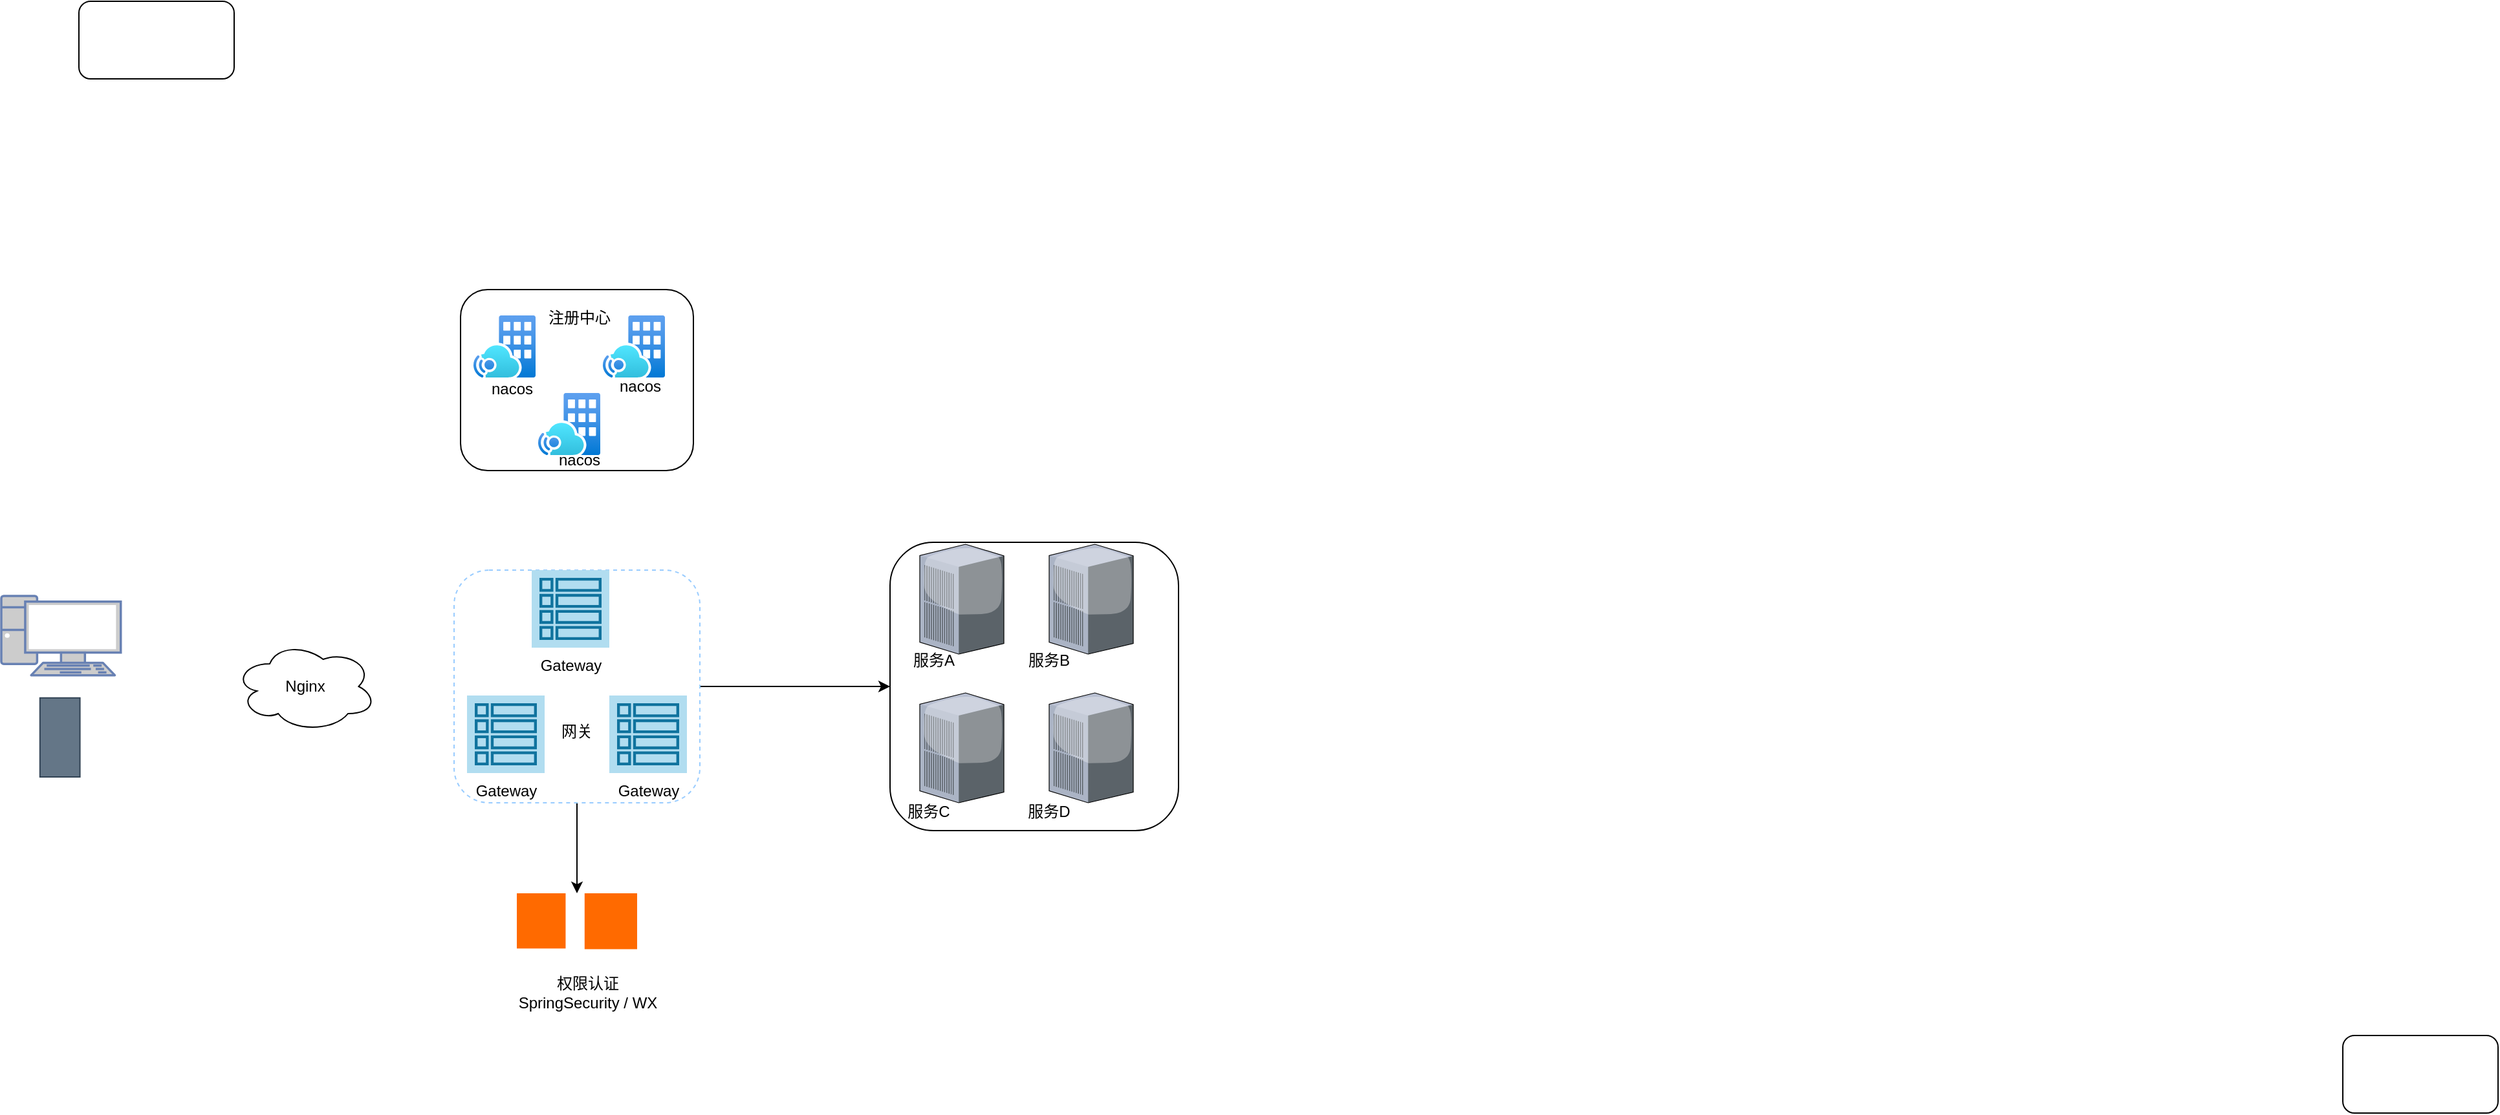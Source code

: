 <mxfile version="26.0.14">
  <diagram name="第 1 页" id="3Fu6Cyum_ohwxmZfArsV">
    <mxGraphModel dx="636" dy="1589" grid="1" gridSize="10" guides="1" tooltips="1" connect="1" arrows="1" fold="1" page="1" pageScale="1" pageWidth="827" pageHeight="1169" math="0" shadow="0">
      <root>
        <mxCell id="0" />
        <mxCell id="1" parent="0" />
        <mxCell id="ql2Fjk31QtfPR9bqJzKU-9" value="Nginx" style="ellipse;shape=cloud;whiteSpace=wrap;html=1;" vertex="1" parent="1">
          <mxGeometry x="320" y="125" width="110" height="70" as="geometry" />
        </mxCell>
        <mxCell id="ql2Fjk31QtfPR9bqJzKU-10" value="" style="rounded=1;whiteSpace=wrap;html=1;" vertex="1" parent="1">
          <mxGeometry x="200" y="-370" width="120" height="60" as="geometry" />
        </mxCell>
        <mxCell id="ql2Fjk31QtfPR9bqJzKU-20" style="rounded=0;orthogonalLoop=1;jettySize=auto;html=1;" edge="1" parent="1" source="ql2Fjk31QtfPR9bqJzKU-11">
          <mxGeometry relative="1" as="geometry">
            <mxPoint x="585" y="320" as="targetPoint" />
          </mxGeometry>
        </mxCell>
        <mxCell id="ql2Fjk31QtfPR9bqJzKU-22" style="edgeStyle=orthogonalEdgeStyle;rounded=0;orthogonalLoop=1;jettySize=auto;html=1;entryX=0;entryY=0.5;entryDx=0;entryDy=0;" edge="1" parent="1" source="ql2Fjk31QtfPR9bqJzKU-11" target="ql2Fjk31QtfPR9bqJzKU-21">
          <mxGeometry relative="1" as="geometry" />
        </mxCell>
        <mxCell id="ql2Fjk31QtfPR9bqJzKU-12" value="" style="group" vertex="1" connectable="0" parent="1">
          <mxGeometry x="140" y="90" width="92.37" height="140" as="geometry" />
        </mxCell>
        <mxCell id="ql2Fjk31QtfPR9bqJzKU-4" value="" style="fontColor=#0066CC;verticalAlign=top;verticalLabelPosition=bottom;labelPosition=center;align=center;html=1;outlineConnect=0;fillColor=#CCCCCC;strokeColor=#6881B3;gradientColor=none;gradientDirection=north;strokeWidth=2;shape=mxgraph.networks.pc;" vertex="1" parent="ql2Fjk31QtfPR9bqJzKU-12">
          <mxGeometry width="92.37" height="61.33" as="geometry" />
        </mxCell>
        <mxCell id="ql2Fjk31QtfPR9bqJzKU-5" value="" style="sketch=0;verticalLabelPosition=bottom;sketch=0;aspect=fixed;html=1;verticalAlign=top;strokeColor=#314354;fillColor=#647687;align=center;outlineConnect=0;pointerEvents=1;shape=mxgraph.citrix2.mobile;fontColor=#ffffff;" vertex="1" parent="ql2Fjk31QtfPR9bqJzKU-12">
          <mxGeometry x="29.9" y="78.853" width="30.893" height="61.147" as="geometry" />
        </mxCell>
        <mxCell id="ql2Fjk31QtfPR9bqJzKU-17" value="" style="rounded=1;whiteSpace=wrap;html=1;" vertex="1" parent="1">
          <mxGeometry x="1950" y="430" width="120" height="60" as="geometry" />
        </mxCell>
        <mxCell id="ql2Fjk31QtfPR9bqJzKU-18" value="" style="group" vertex="1" connectable="0" parent="1">
          <mxGeometry x="538.5" y="320" width="110" height="121" as="geometry" />
        </mxCell>
        <mxCell id="ql2Fjk31QtfPR9bqJzKU-15" value="" style="points=[];aspect=fixed;html=1;align=center;shadow=0;dashed=0;fillColor=#FF6A00;strokeColor=none;shape=mxgraph.alibaba_cloud.cloud_security_center;" vertex="1" parent="ql2Fjk31QtfPR9bqJzKU-18">
          <mxGeometry width="37.724" height="42.701" as="geometry" />
        </mxCell>
        <mxCell id="ql2Fjk31QtfPR9bqJzKU-16" value="" style="points=[];aspect=fixed;html=1;align=center;shadow=0;dashed=0;fillColor=#FF6A00;strokeColor=none;shape=mxgraph.alibaba_cloud.hsm_hardware_security_module;" vertex="1" parent="ql2Fjk31QtfPR9bqJzKU-18">
          <mxGeometry x="52.394" width="40.606" height="43.225" as="geometry" />
        </mxCell>
        <mxCell id="ql2Fjk31QtfPR9bqJzKU-78" value="权限认证&lt;div&gt;SpringSecurity / WX&lt;/div&gt;" style="text;html=1;align=center;verticalAlign=middle;whiteSpace=wrap;rounded=0;" vertex="1" parent="ql2Fjk31QtfPR9bqJzKU-18">
          <mxGeometry x="-5.57" y="60" width="121.14" height="34.5" as="geometry" />
        </mxCell>
        <mxCell id="ql2Fjk31QtfPR9bqJzKU-21" value="" style="rounded=1;whiteSpace=wrap;html=1;" vertex="1" parent="1">
          <mxGeometry x="827" y="48.5" width="223" height="223" as="geometry" />
        </mxCell>
        <mxCell id="ql2Fjk31QtfPR9bqJzKU-63" value="" style="group" vertex="1" connectable="0" parent="1">
          <mxGeometry x="490" y="70" width="190" height="180" as="geometry" />
        </mxCell>
        <mxCell id="ql2Fjk31QtfPR9bqJzKU-11" value="" style="rounded=1;whiteSpace=wrap;html=1;dashed=1;strokeColor=#99CCFF;" vertex="1" parent="ql2Fjk31QtfPR9bqJzKU-63">
          <mxGeometry width="190" height="180" as="geometry" />
        </mxCell>
        <mxCell id="ql2Fjk31QtfPR9bqJzKU-54" value="Gateway" style="sketch=0;outlineConnect=0;strokeColor=#10739e;fillColor=#b1ddf0;dashed=0;verticalLabelPosition=bottom;verticalAlign=top;align=center;html=1;fontSize=12;fontStyle=0;aspect=fixed;shape=mxgraph.aws4.resourceIcon;resIcon=mxgraph.aws4.table;" vertex="1" parent="ql2Fjk31QtfPR9bqJzKU-63">
          <mxGeometry x="60" width="60" height="60" as="geometry" />
        </mxCell>
        <mxCell id="ql2Fjk31QtfPR9bqJzKU-56" value="Gateway" style="sketch=0;outlineConnect=0;strokeColor=#10739e;fillColor=#b1ddf0;dashed=0;verticalLabelPosition=bottom;verticalAlign=top;align=center;html=1;fontSize=12;fontStyle=0;aspect=fixed;shape=mxgraph.aws4.resourceIcon;resIcon=mxgraph.aws4.table;" vertex="1" parent="ql2Fjk31QtfPR9bqJzKU-63">
          <mxGeometry x="120" y="97" width="60" height="60" as="geometry" />
        </mxCell>
        <mxCell id="ql2Fjk31QtfPR9bqJzKU-57" value="Gateway" style="sketch=0;outlineConnect=0;strokeColor=#10739e;fillColor=#b1ddf0;dashed=0;verticalLabelPosition=bottom;verticalAlign=top;align=center;html=1;fontSize=12;fontStyle=0;aspect=fixed;shape=mxgraph.aws4.resourceIcon;resIcon=mxgraph.aws4.table;" vertex="1" parent="ql2Fjk31QtfPR9bqJzKU-63">
          <mxGeometry x="10" y="97" width="60" height="60" as="geometry" />
        </mxCell>
        <mxCell id="ql2Fjk31QtfPR9bqJzKU-89" value="网关" style="text;html=1;align=center;verticalAlign=middle;whiteSpace=wrap;rounded=0;" vertex="1" parent="ql2Fjk31QtfPR9bqJzKU-63">
          <mxGeometry x="65" y="110" width="60" height="30" as="geometry" />
        </mxCell>
        <mxCell id="ql2Fjk31QtfPR9bqJzKU-67" value="" style="group" vertex="1" connectable="0" parent="1">
          <mxGeometry x="495" y="-147" width="180" height="147" as="geometry" />
        </mxCell>
        <mxCell id="ql2Fjk31QtfPR9bqJzKU-13" value="" style="rounded=1;whiteSpace=wrap;html=1;" vertex="1" parent="ql2Fjk31QtfPR9bqJzKU-67">
          <mxGeometry width="180" height="140" as="geometry" />
        </mxCell>
        <mxCell id="ql2Fjk31QtfPR9bqJzKU-58" value="" style="image;aspect=fixed;html=1;points=[];align=center;fontSize=12;image=img/lib/azure2/hybrid_multicloud/Azure_Operator_Nexus.svg;" vertex="1" parent="ql2Fjk31QtfPR9bqJzKU-67">
          <mxGeometry x="10" y="20" width="48" height="48" as="geometry" />
        </mxCell>
        <mxCell id="ql2Fjk31QtfPR9bqJzKU-61" value="" style="image;aspect=fixed;html=1;points=[];align=center;fontSize=12;image=img/lib/azure2/hybrid_multicloud/Azure_Operator_Nexus.svg;" vertex="1" parent="ql2Fjk31QtfPR9bqJzKU-67">
          <mxGeometry x="60" y="80" width="48" height="48" as="geometry" />
        </mxCell>
        <mxCell id="ql2Fjk31QtfPR9bqJzKU-62" value="" style="image;aspect=fixed;html=1;points=[];align=center;fontSize=12;image=img/lib/azure2/hybrid_multicloud/Azure_Operator_Nexus.svg;" vertex="1" parent="ql2Fjk31QtfPR9bqJzKU-67">
          <mxGeometry x="110" y="20" width="48" height="48" as="geometry" />
        </mxCell>
        <mxCell id="ql2Fjk31QtfPR9bqJzKU-64" value="nacos" style="text;html=1;align=center;verticalAlign=middle;whiteSpace=wrap;rounded=0;" vertex="1" parent="ql2Fjk31QtfPR9bqJzKU-67">
          <mxGeometry x="10" y="60" width="60" height="34" as="geometry" />
        </mxCell>
        <mxCell id="ql2Fjk31QtfPR9bqJzKU-65" value="nacos" style="text;html=1;align=center;verticalAlign=middle;whiteSpace=wrap;rounded=0;" vertex="1" parent="ql2Fjk31QtfPR9bqJzKU-67">
          <mxGeometry x="109" y="60" width="60" height="30" as="geometry" />
        </mxCell>
        <mxCell id="ql2Fjk31QtfPR9bqJzKU-66" value="nacos" style="text;html=1;align=center;verticalAlign=middle;whiteSpace=wrap;rounded=0;" vertex="1" parent="ql2Fjk31QtfPR9bqJzKU-67">
          <mxGeometry x="62" y="117" width="60" height="30" as="geometry" />
        </mxCell>
        <mxCell id="ql2Fjk31QtfPR9bqJzKU-79" value="注册中心" style="text;html=1;align=center;verticalAlign=middle;whiteSpace=wrap;rounded=0;" vertex="1" parent="ql2Fjk31QtfPR9bqJzKU-67">
          <mxGeometry x="62" y="7" width="60" height="30" as="geometry" />
        </mxCell>
        <mxCell id="ql2Fjk31QtfPR9bqJzKU-73" value="" style="verticalLabelPosition=bottom;sketch=0;aspect=fixed;html=1;verticalAlign=top;strokeColor=none;align=center;outlineConnect=0;shape=mxgraph.citrix.pbx_server;" vertex="1" parent="1">
          <mxGeometry x="950" y="50" width="65" height="85" as="geometry" />
        </mxCell>
        <mxCell id="ql2Fjk31QtfPR9bqJzKU-76" value="" style="verticalLabelPosition=bottom;sketch=0;aspect=fixed;html=1;verticalAlign=top;strokeColor=none;align=center;outlineConnect=0;shape=mxgraph.citrix.pbx_server;" vertex="1" parent="1">
          <mxGeometry x="850" y="165" width="65" height="85" as="geometry" />
        </mxCell>
        <mxCell id="ql2Fjk31QtfPR9bqJzKU-75" value="" style="verticalLabelPosition=bottom;sketch=0;aspect=fixed;html=1;verticalAlign=top;strokeColor=none;align=center;outlineConnect=0;shape=mxgraph.citrix.pbx_server;" vertex="1" parent="1">
          <mxGeometry x="850" y="50" width="65" height="85" as="geometry" />
        </mxCell>
        <mxCell id="ql2Fjk31QtfPR9bqJzKU-77" value="" style="verticalLabelPosition=bottom;sketch=0;aspect=fixed;html=1;verticalAlign=top;strokeColor=none;align=center;outlineConnect=0;shape=mxgraph.citrix.pbx_server;" vertex="1" parent="1">
          <mxGeometry x="950" y="165" width="65" height="85" as="geometry" />
        </mxCell>
        <mxCell id="ql2Fjk31QtfPR9bqJzKU-90" value="服务A" style="text;html=1;align=center;verticalAlign=middle;whiteSpace=wrap;rounded=0;" vertex="1" parent="1">
          <mxGeometry x="831" y="125" width="60" height="30" as="geometry" />
        </mxCell>
        <mxCell id="ql2Fjk31QtfPR9bqJzKU-91" value="服务B" style="text;html=1;align=center;verticalAlign=middle;whiteSpace=wrap;rounded=0;" vertex="1" parent="1">
          <mxGeometry x="920" y="125" width="60" height="30" as="geometry" />
        </mxCell>
        <mxCell id="ql2Fjk31QtfPR9bqJzKU-92" value="服务C" style="text;html=1;align=center;verticalAlign=middle;whiteSpace=wrap;rounded=0;" vertex="1" parent="1">
          <mxGeometry x="827" y="241.5" width="60" height="30" as="geometry" />
        </mxCell>
        <mxCell id="ql2Fjk31QtfPR9bqJzKU-93" value="服务D" style="text;html=1;align=center;verticalAlign=middle;whiteSpace=wrap;rounded=0;" vertex="1" parent="1">
          <mxGeometry x="920" y="241.5" width="60" height="30" as="geometry" />
        </mxCell>
      </root>
    </mxGraphModel>
  </diagram>
</mxfile>

